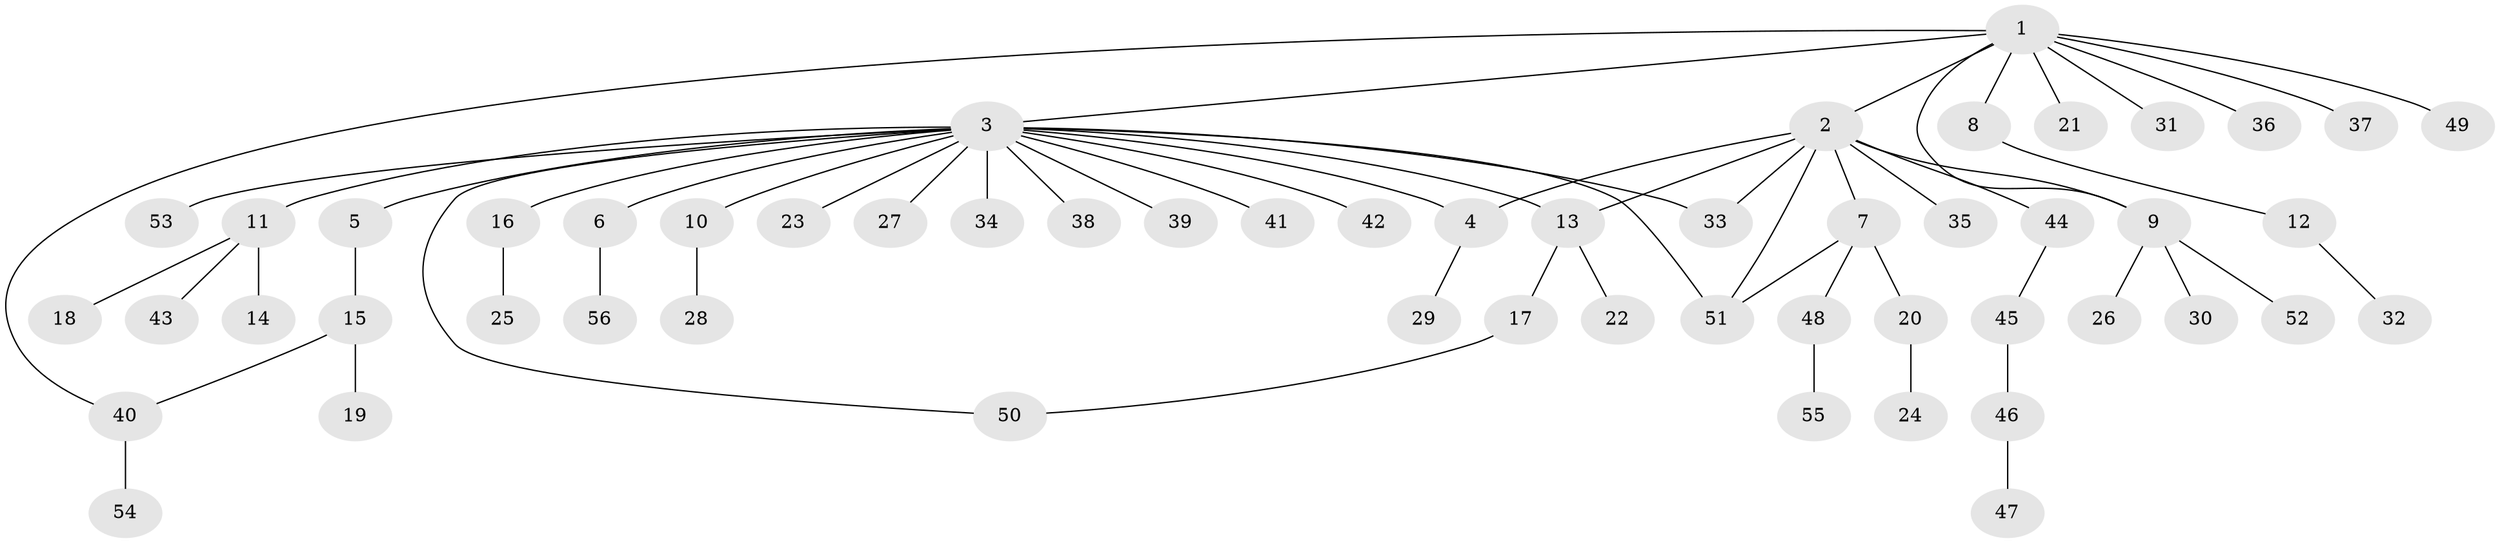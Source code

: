 // coarse degree distribution, {10: 0.02564102564102564, 8: 0.02564102564102564, 18: 0.02564102564102564, 3: 0.10256410256410256, 2: 0.20512820512820512, 1: 0.6153846153846154}
// Generated by graph-tools (version 1.1) at 2025/18/03/04/25 18:18:14]
// undirected, 56 vertices, 63 edges
graph export_dot {
graph [start="1"]
  node [color=gray90,style=filled];
  1;
  2;
  3;
  4;
  5;
  6;
  7;
  8;
  9;
  10;
  11;
  12;
  13;
  14;
  15;
  16;
  17;
  18;
  19;
  20;
  21;
  22;
  23;
  24;
  25;
  26;
  27;
  28;
  29;
  30;
  31;
  32;
  33;
  34;
  35;
  36;
  37;
  38;
  39;
  40;
  41;
  42;
  43;
  44;
  45;
  46;
  47;
  48;
  49;
  50;
  51;
  52;
  53;
  54;
  55;
  56;
  1 -- 2;
  1 -- 3;
  1 -- 8;
  1 -- 9;
  1 -- 21;
  1 -- 31;
  1 -- 36;
  1 -- 37;
  1 -- 40;
  1 -- 49;
  2 -- 4;
  2 -- 7;
  2 -- 9;
  2 -- 13;
  2 -- 33;
  2 -- 35;
  2 -- 44;
  2 -- 51;
  3 -- 4;
  3 -- 5;
  3 -- 6;
  3 -- 10;
  3 -- 11;
  3 -- 13;
  3 -- 16;
  3 -- 23;
  3 -- 27;
  3 -- 33;
  3 -- 34;
  3 -- 38;
  3 -- 39;
  3 -- 41;
  3 -- 42;
  3 -- 50;
  3 -- 51;
  3 -- 53;
  4 -- 29;
  5 -- 15;
  6 -- 56;
  7 -- 20;
  7 -- 48;
  7 -- 51;
  8 -- 12;
  9 -- 26;
  9 -- 30;
  9 -- 52;
  10 -- 28;
  11 -- 14;
  11 -- 18;
  11 -- 43;
  12 -- 32;
  13 -- 17;
  13 -- 22;
  15 -- 19;
  15 -- 40;
  16 -- 25;
  17 -- 50;
  20 -- 24;
  40 -- 54;
  44 -- 45;
  45 -- 46;
  46 -- 47;
  48 -- 55;
}
